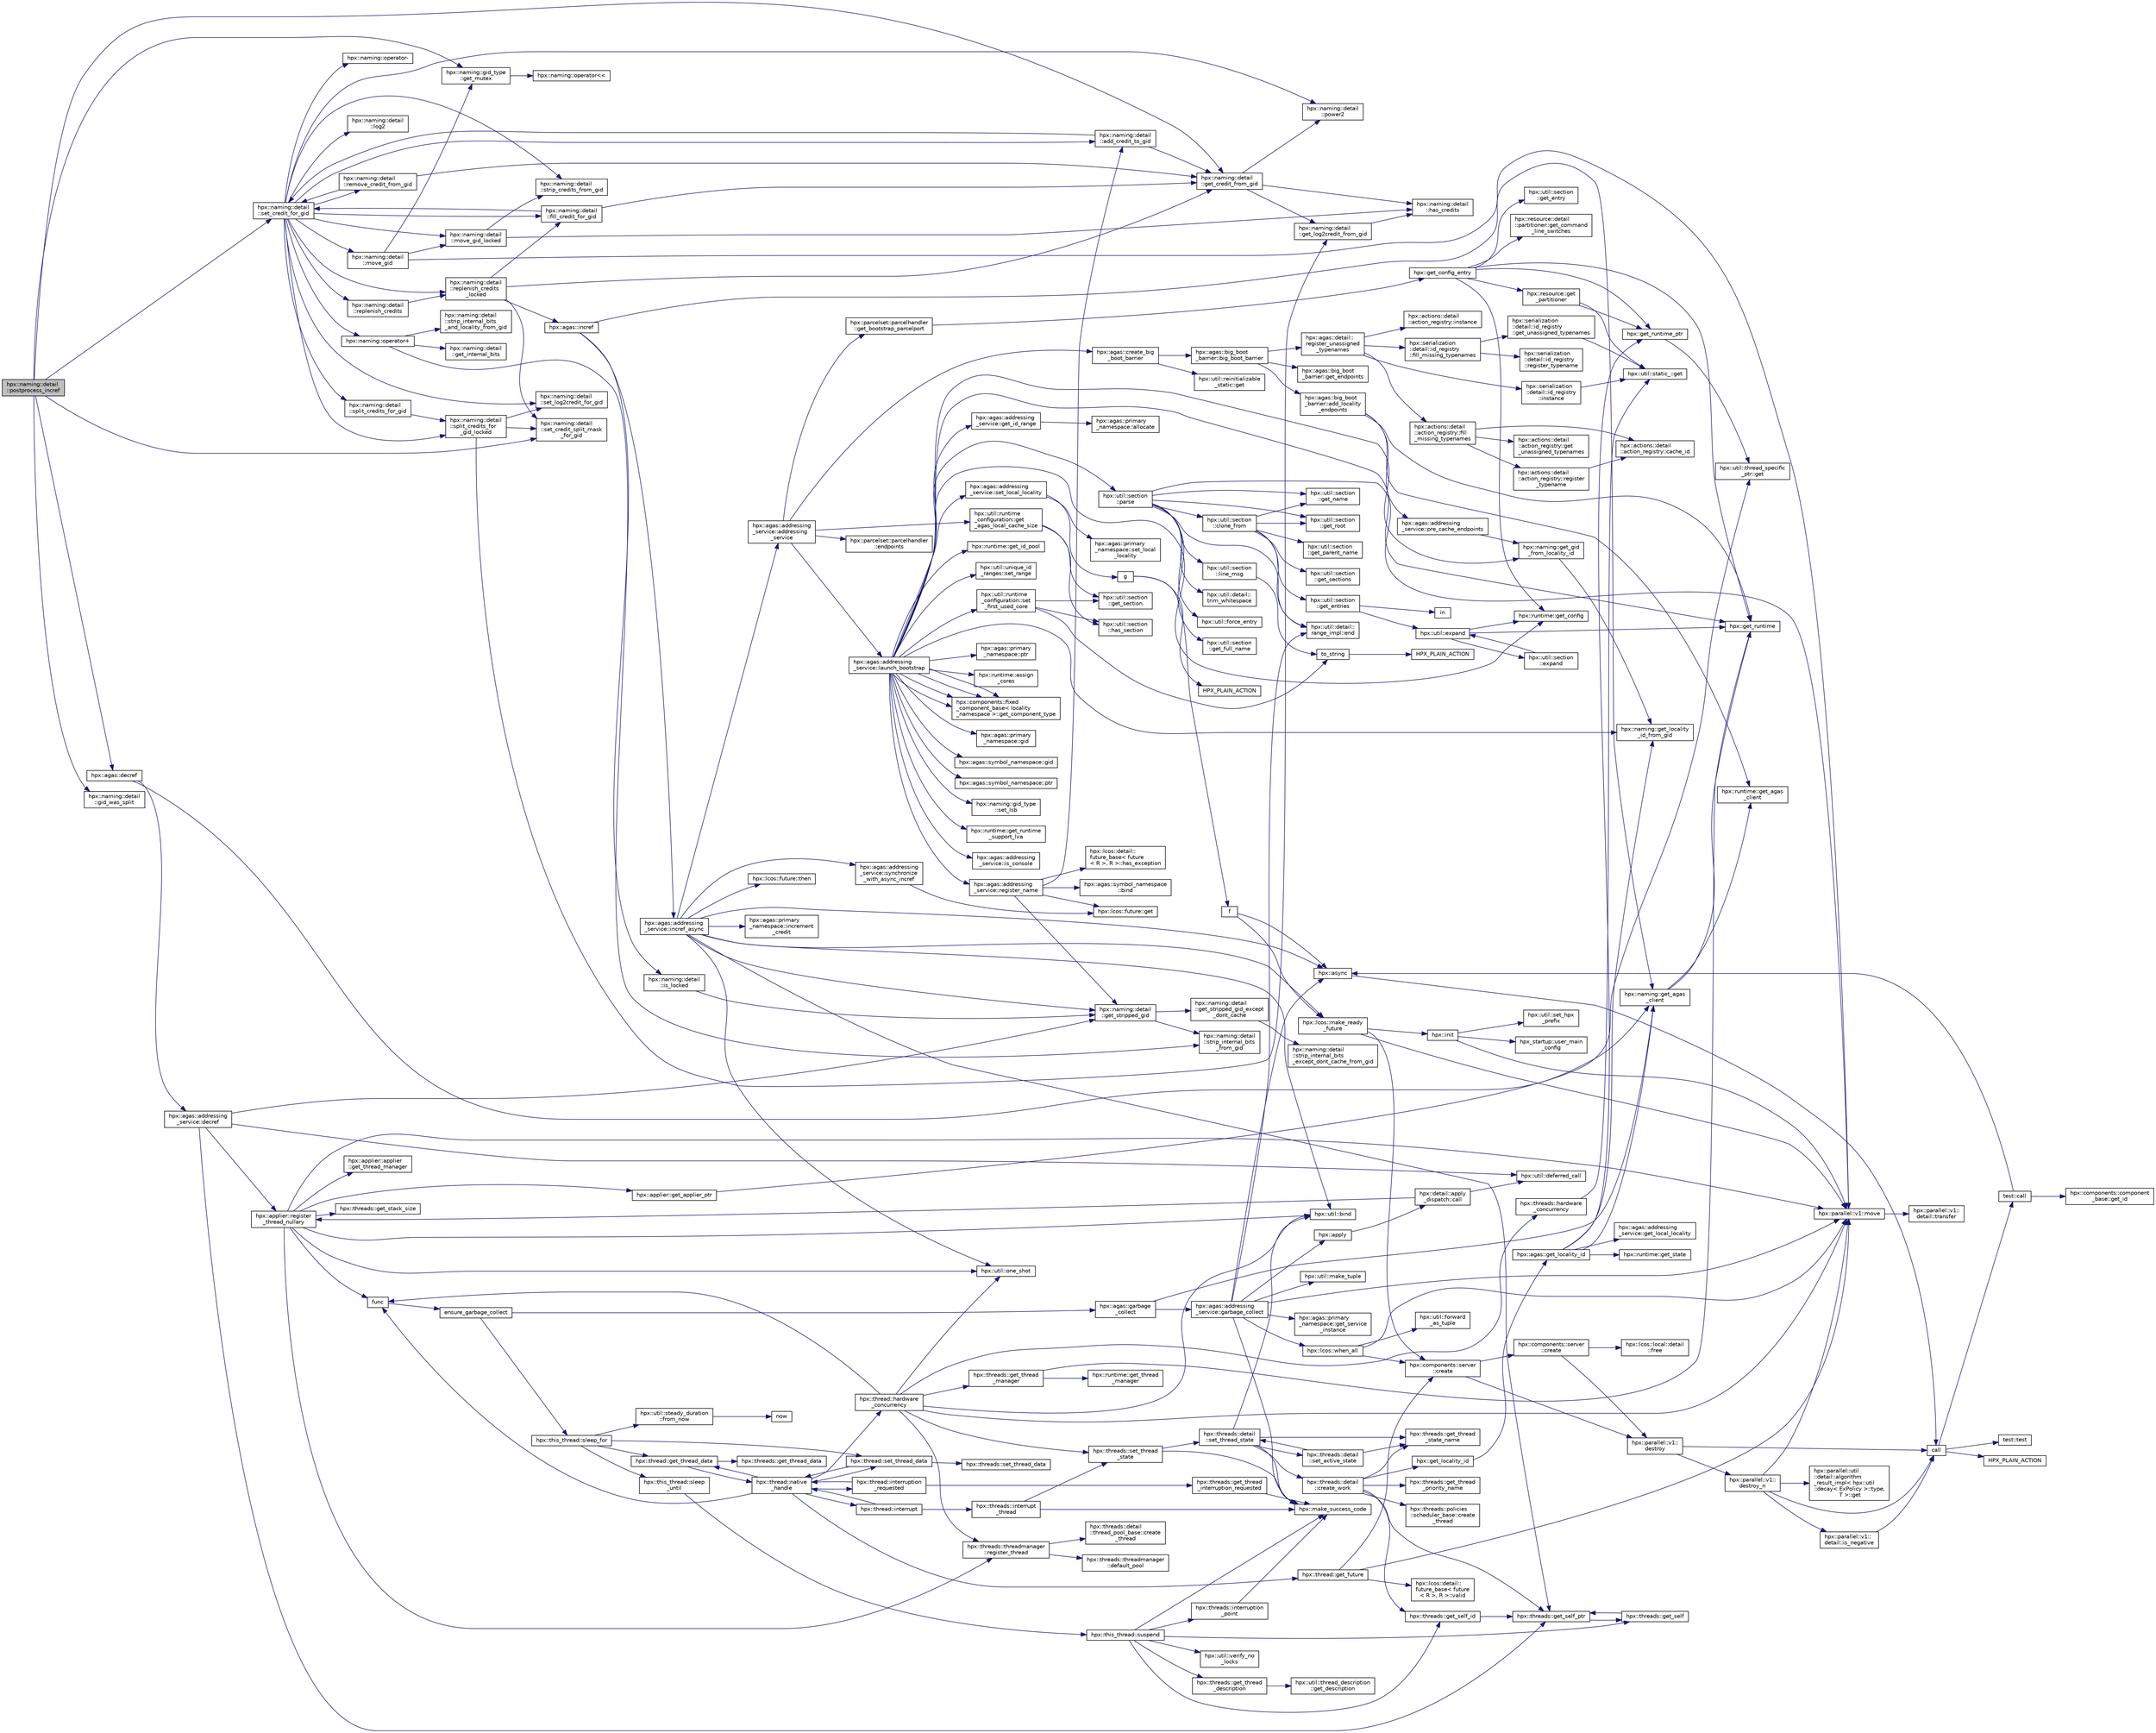 digraph "hpx::naming::detail::postprocess_incref"
{
  edge [fontname="Helvetica",fontsize="10",labelfontname="Helvetica",labelfontsize="10"];
  node [fontname="Helvetica",fontsize="10",shape=record];
  rankdir="LR";
  Node1992 [label="hpx::naming::detail\l::postprocess_incref",height=0.2,width=0.4,color="black", fillcolor="grey75", style="filled", fontcolor="black"];
  Node1992 -> Node1993 [color="midnightblue",fontsize="10",style="solid",fontname="Helvetica"];
  Node1993 [label="hpx::naming::gid_type\l::get_mutex",height=0.2,width=0.4,color="black", fillcolor="white", style="filled",URL="$d3/d67/structhpx_1_1naming_1_1gid__type.html#a25f1f7d247b4ec6e77e577400bbbc18f"];
  Node1993 -> Node1994 [color="midnightblue",fontsize="10",style="solid",fontname="Helvetica"];
  Node1994 [label="hpx::naming::operator\<\<",height=0.2,width=0.4,color="black", fillcolor="white", style="filled",URL="$d4/dc9/namespacehpx_1_1naming.html#ad9103d927583be9fcc218e045ad2a6e6"];
  Node1992 -> Node1995 [color="midnightblue",fontsize="10",style="solid",fontname="Helvetica"];
  Node1995 [label="hpx::naming::detail\l::gid_was_split",height=0.2,width=0.4,color="black", fillcolor="white", style="filled",URL="$d5/d18/namespacehpx_1_1naming_1_1detail.html#a38395532bbc601e582ad461749816878"];
  Node1992 -> Node1996 [color="midnightblue",fontsize="10",style="solid",fontname="Helvetica"];
  Node1996 [label="hpx::naming::detail\l::set_credit_for_gid",height=0.2,width=0.4,color="black", fillcolor="white", style="filled",URL="$d5/d18/namespacehpx_1_1naming_1_1detail.html#a87703193ff814a4e1c912e98e655ec51"];
  Node1996 -> Node1997 [color="midnightblue",fontsize="10",style="solid",fontname="Helvetica"];
  Node1997 [label="hpx::naming::detail\l::log2",height=0.2,width=0.4,color="black", fillcolor="white", style="filled",URL="$d5/d18/namespacehpx_1_1naming_1_1detail.html#a10b972e46f78f4f24d7843d6f8554b5b"];
  Node1996 -> Node1998 [color="midnightblue",fontsize="10",style="solid",fontname="Helvetica"];
  Node1998 [label="hpx::naming::detail\l::power2",height=0.2,width=0.4,color="black", fillcolor="white", style="filled",URL="$d5/d18/namespacehpx_1_1naming_1_1detail.html#a084e318ac378f38778c0696da8cbdaac"];
  Node1996 -> Node1999 [color="midnightblue",fontsize="10",style="solid",fontname="Helvetica"];
  Node1999 [label="hpx::naming::detail\l::set_log2credit_for_gid",height=0.2,width=0.4,color="black", fillcolor="white", style="filled",URL="$d5/d18/namespacehpx_1_1naming_1_1detail.html#ac466e44115ff62134192cea0735b147e"];
  Node1996 -> Node2000 [color="midnightblue",fontsize="10",style="solid",fontname="Helvetica"];
  Node2000 [label="hpx::naming::detail\l::strip_credits_from_gid",height=0.2,width=0.4,color="black", fillcolor="white", style="filled",URL="$d5/d18/namespacehpx_1_1naming_1_1detail.html#a422b12b60e5f7844b224dd68cf8cae8e"];
  Node1996 -> Node2001 [color="midnightblue",fontsize="10",style="solid",fontname="Helvetica"];
  Node2001 [label="hpx::naming::detail\l::add_credit_to_gid",height=0.2,width=0.4,color="black", fillcolor="white", style="filled",URL="$d5/d18/namespacehpx_1_1naming_1_1detail.html#ab13848a91587535a393be4def980e832"];
  Node2001 -> Node2002 [color="midnightblue",fontsize="10",style="solid",fontname="Helvetica"];
  Node2002 [label="hpx::naming::detail\l::get_credit_from_gid",height=0.2,width=0.4,color="black", fillcolor="white", style="filled",URL="$d5/d18/namespacehpx_1_1naming_1_1detail.html#ae3d27efe8c838d79e29020ed7c9fa25f"];
  Node2002 -> Node2003 [color="midnightblue",fontsize="10",style="solid",fontname="Helvetica"];
  Node2003 [label="hpx::naming::detail\l::has_credits",height=0.2,width=0.4,color="black", fillcolor="white", style="filled",URL="$d5/d18/namespacehpx_1_1naming_1_1detail.html#afb823cf706d95f298c25af22fe39653b"];
  Node2002 -> Node1998 [color="midnightblue",fontsize="10",style="solid",fontname="Helvetica"];
  Node2002 -> Node2004 [color="midnightblue",fontsize="10",style="solid",fontname="Helvetica"];
  Node2004 [label="hpx::naming::detail\l::get_log2credit_from_gid",height=0.2,width=0.4,color="black", fillcolor="white", style="filled",URL="$d5/d18/namespacehpx_1_1naming_1_1detail.html#a65b5a75f9576e0c15d372d20f0ed37d0"];
  Node2004 -> Node2003 [color="midnightblue",fontsize="10",style="solid",fontname="Helvetica"];
  Node2001 -> Node1996 [color="midnightblue",fontsize="10",style="solid",fontname="Helvetica"];
  Node1996 -> Node2005 [color="midnightblue",fontsize="10",style="solid",fontname="Helvetica"];
  Node2005 [label="hpx::naming::detail\l::remove_credit_from_gid",height=0.2,width=0.4,color="black", fillcolor="white", style="filled",URL="$d5/d18/namespacehpx_1_1naming_1_1detail.html#a3ccb4b028c2c757c0fabdfe58ac07e47"];
  Node2005 -> Node2002 [color="midnightblue",fontsize="10",style="solid",fontname="Helvetica"];
  Node2005 -> Node1996 [color="midnightblue",fontsize="10",style="solid",fontname="Helvetica"];
  Node1996 -> Node2006 [color="midnightblue",fontsize="10",style="solid",fontname="Helvetica"];
  Node2006 [label="hpx::naming::detail\l::fill_credit_for_gid",height=0.2,width=0.4,color="black", fillcolor="white", style="filled",URL="$d5/d18/namespacehpx_1_1naming_1_1detail.html#a3ec890e6a5b5c8fbd21b11dfe7e50352"];
  Node2006 -> Node2002 [color="midnightblue",fontsize="10",style="solid",fontname="Helvetica"];
  Node2006 -> Node1996 [color="midnightblue",fontsize="10",style="solid",fontname="Helvetica"];
  Node1996 -> Node2007 [color="midnightblue",fontsize="10",style="solid",fontname="Helvetica"];
  Node2007 [label="hpx::naming::detail\l::move_gid",height=0.2,width=0.4,color="black", fillcolor="white", style="filled",URL="$d5/d18/namespacehpx_1_1naming_1_1detail.html#aade6b5eb4f9361377b0a427cd8bffdca"];
  Node2007 -> Node1993 [color="midnightblue",fontsize="10",style="solid",fontname="Helvetica"];
  Node2007 -> Node2008 [color="midnightblue",fontsize="10",style="solid",fontname="Helvetica"];
  Node2008 [label="hpx::naming::detail\l::move_gid_locked",height=0.2,width=0.4,color="black", fillcolor="white", style="filled",URL="$d5/d18/namespacehpx_1_1naming_1_1detail.html#ade50f3a7ea7970594a107017d9781f45"];
  Node2008 -> Node2003 [color="midnightblue",fontsize="10",style="solid",fontname="Helvetica"];
  Node2008 -> Node2000 [color="midnightblue",fontsize="10",style="solid",fontname="Helvetica"];
  Node2007 -> Node2009 [color="midnightblue",fontsize="10",style="solid",fontname="Helvetica"];
  Node2009 [label="hpx::parallel::v1::move",height=0.2,width=0.4,color="black", fillcolor="white", style="filled",URL="$db/db9/namespacehpx_1_1parallel_1_1v1.html#aa7c4ede081ce786c9d1eb1adff495cfc"];
  Node2009 -> Node2010 [color="midnightblue",fontsize="10",style="solid",fontname="Helvetica"];
  Node2010 [label="hpx::parallel::v1::\ldetail::transfer",height=0.2,width=0.4,color="black", fillcolor="white", style="filled",URL="$d2/ddd/namespacehpx_1_1parallel_1_1v1_1_1detail.html#ab1b56a05e1885ca7cc7ffa1804dd2f3c"];
  Node1996 -> Node2008 [color="midnightblue",fontsize="10",style="solid",fontname="Helvetica"];
  Node1996 -> Node2011 [color="midnightblue",fontsize="10",style="solid",fontname="Helvetica"];
  Node2011 [label="hpx::naming::detail\l::replenish_credits",height=0.2,width=0.4,color="black", fillcolor="white", style="filled",URL="$d5/d18/namespacehpx_1_1naming_1_1detail.html#aab806d937bd01894af129d3d3cbb22f4"];
  Node2011 -> Node2012 [color="midnightblue",fontsize="10",style="solid",fontname="Helvetica"];
  Node2012 [label="hpx::naming::detail\l::replenish_credits\l_locked",height=0.2,width=0.4,color="black", fillcolor="white", style="filled",URL="$d5/d18/namespacehpx_1_1naming_1_1detail.html#a011ed4fa9a2f4d4319adc54943fa03d6"];
  Node2012 -> Node2002 [color="midnightblue",fontsize="10",style="solid",fontname="Helvetica"];
  Node2012 -> Node2006 [color="midnightblue",fontsize="10",style="solid",fontname="Helvetica"];
  Node2012 -> Node2013 [color="midnightblue",fontsize="10",style="solid",fontname="Helvetica"];
  Node2013 [label="hpx::naming::detail\l::set_credit_split_mask\l_for_gid",height=0.2,width=0.4,color="black", fillcolor="white", style="filled",URL="$d5/d18/namespacehpx_1_1naming_1_1detail.html#a514fb4fd603d267bd438c27ea2fb1e7d"];
  Node2012 -> Node2014 [color="midnightblue",fontsize="10",style="solid",fontname="Helvetica"];
  Node2014 [label="hpx::agas::incref",height=0.2,width=0.4,color="black", fillcolor="white", style="filled",URL="$dc/d54/namespacehpx_1_1agas.html#aad81d2ea721c1a5692e243ef07bf164f"];
  Node2014 -> Node2015 [color="midnightblue",fontsize="10",style="solid",fontname="Helvetica"];
  Node2015 [label="hpx::naming::detail\l::is_locked",height=0.2,width=0.4,color="black", fillcolor="white", style="filled",URL="$d5/d18/namespacehpx_1_1naming_1_1detail.html#a721ab5a11bd11a37b0c905ea3fe0a6d7"];
  Node2015 -> Node2016 [color="midnightblue",fontsize="10",style="solid",fontname="Helvetica"];
  Node2016 [label="hpx::naming::detail\l::get_stripped_gid",height=0.2,width=0.4,color="black", fillcolor="white", style="filled",URL="$d5/d18/namespacehpx_1_1naming_1_1detail.html#ad3a849cb7ebd5dccf9aefadccc21dd89"];
  Node2016 -> Node2017 [color="midnightblue",fontsize="10",style="solid",fontname="Helvetica"];
  Node2017 [label="hpx::naming::detail\l::strip_internal_bits\l_from_gid",height=0.2,width=0.4,color="black", fillcolor="white", style="filled",URL="$d5/d18/namespacehpx_1_1naming_1_1detail.html#a95cca4d4bc82a9da3e804b225b03dfaf"];
  Node2016 -> Node2018 [color="midnightblue",fontsize="10",style="solid",fontname="Helvetica"];
  Node2018 [label="hpx::naming::detail\l::get_stripped_gid_except\l_dont_cache",height=0.2,width=0.4,color="black", fillcolor="white", style="filled",URL="$d5/d18/namespacehpx_1_1naming_1_1detail.html#a1ab848588112d0f7fac377a15692c9cc"];
  Node2018 -> Node2019 [color="midnightblue",fontsize="10",style="solid",fontname="Helvetica"];
  Node2019 [label="hpx::naming::detail\l::strip_internal_bits\l_except_dont_cache_from_gid",height=0.2,width=0.4,color="black", fillcolor="white", style="filled",URL="$d5/d18/namespacehpx_1_1naming_1_1detail.html#aabeb51a92376c6bfb9cf31bf9ff0c4cc"];
  Node2014 -> Node2020 [color="midnightblue",fontsize="10",style="solid",fontname="Helvetica"];
  Node2020 [label="hpx::naming::get_agas\l_client",height=0.2,width=0.4,color="black", fillcolor="white", style="filled",URL="$d4/dc9/namespacehpx_1_1naming.html#a0408fffd5d34b620712a801b0ae3b032"];
  Node2020 -> Node2021 [color="midnightblue",fontsize="10",style="solid",fontname="Helvetica"];
  Node2021 [label="hpx::get_runtime",height=0.2,width=0.4,color="black", fillcolor="white", style="filled",URL="$d8/d83/namespacehpx.html#aef902cc6c7dd3b9fbadf34d1e850a070"];
  Node2020 -> Node2022 [color="midnightblue",fontsize="10",style="solid",fontname="Helvetica"];
  Node2022 [label="hpx::runtime::get_agas\l_client",height=0.2,width=0.4,color="black", fillcolor="white", style="filled",URL="$d0/d7b/classhpx_1_1runtime.html#aeb5dddd30d6b9861669af8ad44d1a96a"];
  Node2014 -> Node2023 [color="midnightblue",fontsize="10",style="solid",fontname="Helvetica"];
  Node2023 [label="hpx::agas::addressing\l_service::incref_async",height=0.2,width=0.4,color="black", fillcolor="white", style="filled",URL="$db/d58/structhpx_1_1agas_1_1addressing__service.html#adae9df2634cf648f129f203c3678c1c1",tooltip="Increment the global reference count for the given id. "];
  Node2023 -> Node2016 [color="midnightblue",fontsize="10",style="solid",fontname="Helvetica"];
  Node2023 -> Node2024 [color="midnightblue",fontsize="10",style="solid",fontname="Helvetica"];
  Node2024 [label="hpx::threads::get_self_ptr",height=0.2,width=0.4,color="black", fillcolor="white", style="filled",URL="$d7/d28/namespacehpx_1_1threads.html#a22877ae347ad884cde3a51397dad6c53"];
  Node2024 -> Node2025 [color="midnightblue",fontsize="10",style="solid",fontname="Helvetica"];
  Node2025 [label="hpx::threads::get_self",height=0.2,width=0.4,color="black", fillcolor="white", style="filled",URL="$d7/d28/namespacehpx_1_1threads.html#a07daf4d6d29233f20d66d41ab7b5b8e8"];
  Node2025 -> Node2024 [color="midnightblue",fontsize="10",style="solid",fontname="Helvetica"];
  Node2023 -> Node2026 [color="midnightblue",fontsize="10",style="solid",fontname="Helvetica"];
  Node2026 [label="hpx::agas::addressing\l_service::addressing\l_service",height=0.2,width=0.4,color="black", fillcolor="white", style="filled",URL="$db/d58/structhpx_1_1agas_1_1addressing__service.html#a4cd885b12c530009f44f7372c197d54f"];
  Node2026 -> Node2027 [color="midnightblue",fontsize="10",style="solid",fontname="Helvetica"];
  Node2027 [label="hpx::util::runtime\l_configuration::get\l_agas_local_cache_size",height=0.2,width=0.4,color="black", fillcolor="white", style="filled",URL="$d8/d70/classhpx_1_1util_1_1runtime__configuration.html#a5fc409d10bc5e063fde7992fb2d8eefe"];
  Node2027 -> Node2028 [color="midnightblue",fontsize="10",style="solid",fontname="Helvetica"];
  Node2028 [label="hpx::util::section\l::has_section",height=0.2,width=0.4,color="black", fillcolor="white", style="filled",URL="$dd/de4/classhpx_1_1util_1_1section.html#a2ef0091925e5c2e3fda235bff644cdb4"];
  Node2027 -> Node2029 [color="midnightblue",fontsize="10",style="solid",fontname="Helvetica"];
  Node2029 [label="hpx::util::section\l::get_section",height=0.2,width=0.4,color="black", fillcolor="white", style="filled",URL="$dd/de4/classhpx_1_1util_1_1section.html#a3506cc01fb5453b2176f4747352c5517"];
  Node2026 -> Node2030 [color="midnightblue",fontsize="10",style="solid",fontname="Helvetica"];
  Node2030 [label="hpx::parcelset::parcelhandler\l::get_bootstrap_parcelport",height=0.2,width=0.4,color="black", fillcolor="white", style="filled",URL="$d4/d2f/classhpx_1_1parcelset_1_1parcelhandler.html#aac412291f000080f2496f288b97b7859"];
  Node2030 -> Node2031 [color="midnightblue",fontsize="10",style="solid",fontname="Helvetica"];
  Node2031 [label="hpx::get_config_entry",height=0.2,width=0.4,color="black", fillcolor="white", style="filled",URL="$d8/d83/namespacehpx.html#a097240e6744bc8905f708932da401835",tooltip="Retrieve the string value of a configuration entry given by key. "];
  Node2031 -> Node2032 [color="midnightblue",fontsize="10",style="solid",fontname="Helvetica"];
  Node2032 [label="hpx::get_runtime_ptr",height=0.2,width=0.4,color="black", fillcolor="white", style="filled",URL="$d8/d83/namespacehpx.html#af29daf2bb3e01b4d6495a1742b6cce64"];
  Node2032 -> Node2033 [color="midnightblue",fontsize="10",style="solid",fontname="Helvetica"];
  Node2033 [label="hpx::util::thread_specific\l_ptr::get",height=0.2,width=0.4,color="black", fillcolor="white", style="filled",URL="$d4/d4c/structhpx_1_1util_1_1thread__specific__ptr.html#a3b27d8520710478aa41d1f74206bdba9"];
  Node2031 -> Node2021 [color="midnightblue",fontsize="10",style="solid",fontname="Helvetica"];
  Node2031 -> Node2034 [color="midnightblue",fontsize="10",style="solid",fontname="Helvetica"];
  Node2034 [label="hpx::runtime::get_config",height=0.2,width=0.4,color="black", fillcolor="white", style="filled",URL="$d0/d7b/classhpx_1_1runtime.html#a0bfe0241e54b1fe1dd4ec181d944de43",tooltip="access configuration information "];
  Node2031 -> Node2035 [color="midnightblue",fontsize="10",style="solid",fontname="Helvetica"];
  Node2035 [label="hpx::util::section\l::get_entry",height=0.2,width=0.4,color="black", fillcolor="white", style="filled",URL="$dd/de4/classhpx_1_1util_1_1section.html#a02ac2ca2a4490347405dec03df46af88"];
  Node2031 -> Node2036 [color="midnightblue",fontsize="10",style="solid",fontname="Helvetica"];
  Node2036 [label="hpx::resource::get\l_partitioner",height=0.2,width=0.4,color="black", fillcolor="white", style="filled",URL="$dd/da5/namespacehpx_1_1resource.html#af91354c369d9a22a00581d6b6da7d0ee"];
  Node2036 -> Node2037 [color="midnightblue",fontsize="10",style="solid",fontname="Helvetica"];
  Node2037 [label="hpx::util::static_::get",height=0.2,width=0.4,color="black", fillcolor="white", style="filled",URL="$d3/dbb/structhpx_1_1util_1_1static__.html#a2967c633948a3bf17a3b5405ef5a8318"];
  Node2036 -> Node2032 [color="midnightblue",fontsize="10",style="solid",fontname="Helvetica"];
  Node2031 -> Node2038 [color="midnightblue",fontsize="10",style="solid",fontname="Helvetica"];
  Node2038 [label="hpx::resource::detail\l::partitioner::get_command\l_line_switches",height=0.2,width=0.4,color="black", fillcolor="white", style="filled",URL="$d0/dab/classhpx_1_1resource_1_1detail_1_1partitioner.html#a16fe01dd59b2c89bd556788b5713522e"];
  Node2026 -> Node2039 [color="midnightblue",fontsize="10",style="solid",fontname="Helvetica"];
  Node2039 [label="hpx::agas::create_big\l_boot_barrier",height=0.2,width=0.4,color="black", fillcolor="white", style="filled",URL="$dc/d54/namespacehpx_1_1agas.html#a272f64deb448ea9613501a5b3458a57f"];
  Node2039 -> Node2040 [color="midnightblue",fontsize="10",style="solid",fontname="Helvetica"];
  Node2040 [label="hpx::util::reinitializable\l_static::get",height=0.2,width=0.4,color="black", fillcolor="white", style="filled",URL="$d2/db7/structhpx_1_1util_1_1reinitializable__static.html#a2c616d22a193ed9d3b0b58d4203b3809"];
  Node2039 -> Node2041 [color="midnightblue",fontsize="10",style="solid",fontname="Helvetica"];
  Node2041 [label="hpx::agas::big_boot\l_barrier::big_boot_barrier",height=0.2,width=0.4,color="black", fillcolor="white", style="filled",URL="$d8/db6/structhpx_1_1agas_1_1big__boot__barrier.html#ab00f39b77e1ae054dddeab796ac49a07"];
  Node2041 -> Node2042 [color="midnightblue",fontsize="10",style="solid",fontname="Helvetica"];
  Node2042 [label="hpx::agas::detail::\lregister_unassigned\l_typenames",height=0.2,width=0.4,color="black", fillcolor="white", style="filled",URL="$dd/dd0/namespacehpx_1_1agas_1_1detail.html#a69a4d9fbe321b26f2eeeacaae98c05bb"];
  Node2042 -> Node2043 [color="midnightblue",fontsize="10",style="solid",fontname="Helvetica"];
  Node2043 [label="hpx::serialization\l::detail::id_registry\l::instance",height=0.2,width=0.4,color="black", fillcolor="white", style="filled",URL="$dc/d9a/classhpx_1_1serialization_1_1detail_1_1id__registry.html#ab5118609f28337b2a71e7ac63399a2dc"];
  Node2043 -> Node2037 [color="midnightblue",fontsize="10",style="solid",fontname="Helvetica"];
  Node2042 -> Node2044 [color="midnightblue",fontsize="10",style="solid",fontname="Helvetica"];
  Node2044 [label="hpx::serialization\l::detail::id_registry\l::fill_missing_typenames",height=0.2,width=0.4,color="black", fillcolor="white", style="filled",URL="$dc/d9a/classhpx_1_1serialization_1_1detail_1_1id__registry.html#a80cd98a900de5a5347cf51ab710ed1be"];
  Node2044 -> Node2045 [color="midnightblue",fontsize="10",style="solid",fontname="Helvetica"];
  Node2045 [label="hpx::serialization\l::detail::id_registry\l::get_unassigned_typenames",height=0.2,width=0.4,color="black", fillcolor="white", style="filled",URL="$dc/d9a/classhpx_1_1serialization_1_1detail_1_1id__registry.html#a667f38001517e0031e3421b1f6719baf"];
  Node2045 -> Node2037 [color="midnightblue",fontsize="10",style="solid",fontname="Helvetica"];
  Node2044 -> Node2046 [color="midnightblue",fontsize="10",style="solid",fontname="Helvetica"];
  Node2046 [label="hpx::serialization\l::detail::id_registry\l::register_typename",height=0.2,width=0.4,color="black", fillcolor="white", style="filled",URL="$dc/d9a/classhpx_1_1serialization_1_1detail_1_1id__registry.html#a3ecf46288bd104ca800605842a269fd6"];
  Node2042 -> Node2047 [color="midnightblue",fontsize="10",style="solid",fontname="Helvetica"];
  Node2047 [label="hpx::actions::detail\l::action_registry::instance",height=0.2,width=0.4,color="black", fillcolor="white", style="filled",URL="$d6/d07/structhpx_1_1actions_1_1detail_1_1action__registry.html#a4d8a8074f8a91fdc5a62e8067ef6472c"];
  Node2042 -> Node2048 [color="midnightblue",fontsize="10",style="solid",fontname="Helvetica"];
  Node2048 [label="hpx::actions::detail\l::action_registry::fill\l_missing_typenames",height=0.2,width=0.4,color="black", fillcolor="white", style="filled",URL="$d6/d07/structhpx_1_1actions_1_1detail_1_1action__registry.html#ad0b2659af6636d76d4b39d64eac81e3c"];
  Node2048 -> Node2049 [color="midnightblue",fontsize="10",style="solid",fontname="Helvetica"];
  Node2049 [label="hpx::actions::detail\l::action_registry::get\l_unassigned_typenames",height=0.2,width=0.4,color="black", fillcolor="white", style="filled",URL="$d6/d07/structhpx_1_1actions_1_1detail_1_1action__registry.html#a5216619c74ba5ee2d7a82626fe3f42cd"];
  Node2048 -> Node2050 [color="midnightblue",fontsize="10",style="solid",fontname="Helvetica"];
  Node2050 [label="hpx::actions::detail\l::action_registry::register\l_typename",height=0.2,width=0.4,color="black", fillcolor="white", style="filled",URL="$d6/d07/structhpx_1_1actions_1_1detail_1_1action__registry.html#a7352d14b8ad4d97a880c8ff247f0e04a"];
  Node2050 -> Node2051 [color="midnightblue",fontsize="10",style="solid",fontname="Helvetica"];
  Node2051 [label="hpx::actions::detail\l::action_registry::cache_id",height=0.2,width=0.4,color="black", fillcolor="white", style="filled",URL="$d6/d07/structhpx_1_1actions_1_1detail_1_1action__registry.html#a241539d91aa05a0cb41e6949b4f7ffb6"];
  Node2048 -> Node2051 [color="midnightblue",fontsize="10",style="solid",fontname="Helvetica"];
  Node2041 -> Node2052 [color="midnightblue",fontsize="10",style="solid",fontname="Helvetica"];
  Node2052 [label="hpx::agas::big_boot\l_barrier::add_locality\l_endpoints",height=0.2,width=0.4,color="black", fillcolor="white", style="filled",URL="$d8/db6/structhpx_1_1agas_1_1big__boot__barrier.html#aedb4d5066f5ee188b4b2e7476bde8f35"];
  Node2052 -> Node2021 [color="midnightblue",fontsize="10",style="solid",fontname="Helvetica"];
  Node2052 -> Node2022 [color="midnightblue",fontsize="10",style="solid",fontname="Helvetica"];
  Node2052 -> Node2053 [color="midnightblue",fontsize="10",style="solid",fontname="Helvetica"];
  Node2053 [label="hpx::agas::addressing\l_service::pre_cache_endpoints",height=0.2,width=0.4,color="black", fillcolor="white", style="filled",URL="$db/d58/structhpx_1_1agas_1_1addressing__service.html#a9384e7f70c49705ea11e55718c144ee4"];
  Node2053 -> Node2054 [color="midnightblue",fontsize="10",style="solid",fontname="Helvetica"];
  Node2054 [label="hpx::naming::get_gid\l_from_locality_id",height=0.2,width=0.4,color="black", fillcolor="white", style="filled",URL="$d4/dc9/namespacehpx_1_1naming.html#ae50a3ecdb5854b6a25a556ebc9830541"];
  Node2054 -> Node2055 [color="midnightblue",fontsize="10",style="solid",fontname="Helvetica"];
  Node2055 [label="hpx::naming::get_locality\l_id_from_gid",height=0.2,width=0.4,color="black", fillcolor="white", style="filled",URL="$d4/dc9/namespacehpx_1_1naming.html#a7fd43037784560bd04fda9b49e33529f"];
  Node2041 -> Node2056 [color="midnightblue",fontsize="10",style="solid",fontname="Helvetica"];
  Node2056 [label="hpx::agas::big_boot\l_barrier::get_endpoints",height=0.2,width=0.4,color="black", fillcolor="white", style="filled",URL="$d8/db6/structhpx_1_1agas_1_1big__boot__barrier.html#a019606b912a47e77062cd7de28adb428"];
  Node2026 -> Node2057 [color="midnightblue",fontsize="10",style="solid",fontname="Helvetica"];
  Node2057 [label="hpx::parcelset::parcelhandler\l::endpoints",height=0.2,width=0.4,color="black", fillcolor="white", style="filled",URL="$d4/d2f/classhpx_1_1parcelset_1_1parcelhandler.html#a7a79973ee047c9a655e7517b89d78558",tooltip="return the endpoints associated with this parcelhandler "];
  Node2026 -> Node2058 [color="midnightblue",fontsize="10",style="solid",fontname="Helvetica"];
  Node2058 [label="hpx::agas::addressing\l_service::launch_bootstrap",height=0.2,width=0.4,color="black", fillcolor="white", style="filled",URL="$db/d58/structhpx_1_1agas_1_1addressing__service.html#a664380be3597d3ca31677b2ae5800e76"];
  Node2058 -> Node2059 [color="midnightblue",fontsize="10",style="solid",fontname="Helvetica"];
  Node2059 [label="hpx::agas::primary\l_namespace::ptr",height=0.2,width=0.4,color="black", fillcolor="white", style="filled",URL="$d1/d43/structhpx_1_1agas_1_1primary__namespace.html#a977601f2c79f10b3aef3db56fb3aad0d"];
  Node2058 -> Node2021 [color="midnightblue",fontsize="10",style="solid",fontname="Helvetica"];
  Node2058 -> Node2054 [color="midnightblue",fontsize="10",style="solid",fontname="Helvetica"];
  Node2058 -> Node2060 [color="midnightblue",fontsize="10",style="solid",fontname="Helvetica"];
  Node2060 [label="hpx::agas::addressing\l_service::set_local_locality",height=0.2,width=0.4,color="black", fillcolor="white", style="filled",URL="$db/d58/structhpx_1_1agas_1_1addressing__service.html#a262a9982f31caacd5c605b643f2cc081"];
  Node2060 -> Node2061 [color="midnightblue",fontsize="10",style="solid",fontname="Helvetica"];
  Node2061 [label="g",height=0.2,width=0.4,color="black", fillcolor="white", style="filled",URL="$da/d17/cxx11__noexcept_8cpp.html#a96f5ebe659f57f5faa7343c54f8ea39a"];
  Node2061 -> Node2062 [color="midnightblue",fontsize="10",style="solid",fontname="Helvetica"];
  Node2062 [label="f",height=0.2,width=0.4,color="black", fillcolor="white", style="filled",URL="$d4/d13/async__unwrap__1037_8cpp.html#a02a6b0b4f77af9f69a841dc8262b0cd0"];
  Node2062 -> Node2063 [color="midnightblue",fontsize="10",style="solid",fontname="Helvetica"];
  Node2063 [label="hpx::async",height=0.2,width=0.4,color="black", fillcolor="white", style="filled",URL="$d8/d83/namespacehpx.html#acb7d8e37b73b823956ce144f9a57eaa4"];
  Node2063 -> Node2064 [color="midnightblue",fontsize="10",style="solid",fontname="Helvetica"];
  Node2064 [label="call",height=0.2,width=0.4,color="black", fillcolor="white", style="filled",URL="$d2/d67/promise__1620_8cpp.html#a58357f0b82bc761e1d0b9091ed563a70"];
  Node2064 -> Node2065 [color="midnightblue",fontsize="10",style="solid",fontname="Helvetica"];
  Node2065 [label="test::test",height=0.2,width=0.4,color="black", fillcolor="white", style="filled",URL="$d8/d89/structtest.html#ab42d5ece712d716b04cb3f686f297a26"];
  Node2064 -> Node2066 [color="midnightblue",fontsize="10",style="solid",fontname="Helvetica"];
  Node2066 [label="HPX_PLAIN_ACTION",height=0.2,width=0.4,color="black", fillcolor="white", style="filled",URL="$d2/d67/promise__1620_8cpp.html#ab96aab827a4b1fcaf66cfe0ba83fef23"];
  Node2064 -> Node2067 [color="midnightblue",fontsize="10",style="solid",fontname="Helvetica"];
  Node2067 [label="test::call",height=0.2,width=0.4,color="black", fillcolor="white", style="filled",URL="$d8/d89/structtest.html#aeb29e7ed6518b9426ccf1344c52620ae"];
  Node2067 -> Node2063 [color="midnightblue",fontsize="10",style="solid",fontname="Helvetica"];
  Node2067 -> Node2068 [color="midnightblue",fontsize="10",style="solid",fontname="Helvetica"];
  Node2068 [label="hpx::components::component\l_base::get_id",height=0.2,width=0.4,color="black", fillcolor="white", style="filled",URL="$d2/de6/classhpx_1_1components_1_1component__base.html#a4c8fd93514039bdf01c48d66d82b19cd"];
  Node2062 -> Node2069 [color="midnightblue",fontsize="10",style="solid",fontname="Helvetica"];
  Node2069 [label="hpx::lcos::make_ready\l_future",height=0.2,width=0.4,color="black", fillcolor="white", style="filled",URL="$d2/dc9/namespacehpx_1_1lcos.html#a42997564ddfde91d475b8a2cea8f53e4"];
  Node2069 -> Node2070 [color="midnightblue",fontsize="10",style="solid",fontname="Helvetica"];
  Node2070 [label="hpx::init",height=0.2,width=0.4,color="black", fillcolor="white", style="filled",URL="$d8/d83/namespacehpx.html#a3c694ea960b47c56b33351ba16e3d76b",tooltip="Main entry point for launching the HPX runtime system. "];
  Node2070 -> Node2071 [color="midnightblue",fontsize="10",style="solid",fontname="Helvetica"];
  Node2071 [label="hpx::util::set_hpx\l_prefix",height=0.2,width=0.4,color="black", fillcolor="white", style="filled",URL="$df/dad/namespacehpx_1_1util.html#ae40a23c1ba0a48d9304dcf717a95793e"];
  Node2070 -> Node2072 [color="midnightblue",fontsize="10",style="solid",fontname="Helvetica"];
  Node2072 [label="hpx_startup::user_main\l_config",height=0.2,width=0.4,color="black", fillcolor="white", style="filled",URL="$d3/dd2/namespacehpx__startup.html#aaac571d88bd3912a4225a23eb3261637"];
  Node2070 -> Node2009 [color="midnightblue",fontsize="10",style="solid",fontname="Helvetica"];
  Node2069 -> Node2073 [color="midnightblue",fontsize="10",style="solid",fontname="Helvetica"];
  Node2073 [label="hpx::components::server\l::create",height=0.2,width=0.4,color="black", fillcolor="white", style="filled",URL="$d2/da2/namespacehpx_1_1components_1_1server.html#ac776c89f3d68ceb910e8cee9fa937ab4",tooltip="Create arrays of components using their default constructor. "];
  Node2073 -> Node2074 [color="midnightblue",fontsize="10",style="solid",fontname="Helvetica"];
  Node2074 [label="hpx::components::server\l::create",height=0.2,width=0.4,color="black", fillcolor="white", style="filled",URL="$d2/da2/namespacehpx_1_1components_1_1server.html#a77d26de181c97b444565e230577981bd"];
  Node2074 -> Node2075 [color="midnightblue",fontsize="10",style="solid",fontname="Helvetica"];
  Node2075 [label="hpx::lcos::local::detail\l::free",height=0.2,width=0.4,color="black", fillcolor="white", style="filled",URL="$d4/dcb/namespacehpx_1_1lcos_1_1local_1_1detail.html#a55a940f019734e9bb045dc123cd80e48"];
  Node2074 -> Node2076 [color="midnightblue",fontsize="10",style="solid",fontname="Helvetica"];
  Node2076 [label="hpx::parallel::v1::\ldestroy",height=0.2,width=0.4,color="black", fillcolor="white", style="filled",URL="$db/db9/namespacehpx_1_1parallel_1_1v1.html#acf303558375048e8a7cc9a2c2e09477f"];
  Node2076 -> Node2064 [color="midnightblue",fontsize="10",style="solid",fontname="Helvetica"];
  Node2076 -> Node2077 [color="midnightblue",fontsize="10",style="solid",fontname="Helvetica"];
  Node2077 [label="hpx::parallel::v1::\ldestroy_n",height=0.2,width=0.4,color="black", fillcolor="white", style="filled",URL="$db/db9/namespacehpx_1_1parallel_1_1v1.html#a71d0691132a300690163f5636bcd5bd3"];
  Node2077 -> Node2078 [color="midnightblue",fontsize="10",style="solid",fontname="Helvetica"];
  Node2078 [label="hpx::parallel::v1::\ldetail::is_negative",height=0.2,width=0.4,color="black", fillcolor="white", style="filled",URL="$d2/ddd/namespacehpx_1_1parallel_1_1v1_1_1detail.html#adf2e40fc4b20ad0fd442ee3118a4d527"];
  Node2078 -> Node2064 [color="midnightblue",fontsize="10",style="solid",fontname="Helvetica"];
  Node2077 -> Node2079 [color="midnightblue",fontsize="10",style="solid",fontname="Helvetica"];
  Node2079 [label="hpx::parallel::util\l::detail::algorithm\l_result_impl\< hpx::util\l::decay\< ExPolicy \>::type,\l T \>::get",height=0.2,width=0.4,color="black", fillcolor="white", style="filled",URL="$d2/d42/structhpx_1_1parallel_1_1util_1_1detail_1_1algorithm__result__impl.html#ab5b051e8ec74eff5e0e62fd63f5d377e"];
  Node2077 -> Node2009 [color="midnightblue",fontsize="10",style="solid",fontname="Helvetica"];
  Node2077 -> Node2064 [color="midnightblue",fontsize="10",style="solid",fontname="Helvetica"];
  Node2073 -> Node2076 [color="midnightblue",fontsize="10",style="solid",fontname="Helvetica"];
  Node2069 -> Node2009 [color="midnightblue",fontsize="10",style="solid",fontname="Helvetica"];
  Node2061 -> Node2080 [color="midnightblue",fontsize="10",style="solid",fontname="Helvetica"];
  Node2080 [label="HPX_PLAIN_ACTION",height=0.2,width=0.4,color="black", fillcolor="white", style="filled",URL="$d4/d13/async__unwrap__1037_8cpp.html#ab5991a65409f0229f564e4935bd7b979"];
  Node2060 -> Node2081 [color="midnightblue",fontsize="10",style="solid",fontname="Helvetica"];
  Node2081 [label="hpx::agas::primary\l_namespace::set_local\l_locality",height=0.2,width=0.4,color="black", fillcolor="white", style="filled",URL="$d1/d43/structhpx_1_1agas_1_1primary__namespace.html#aef9509edfa957ff39e62a2963e7307a9"];
  Node2058 -> Node2082 [color="midnightblue",fontsize="10",style="solid",fontname="Helvetica"];
  Node2082 [label="hpx::runtime::assign\l_cores",height=0.2,width=0.4,color="black", fillcolor="white", style="filled",URL="$d0/d7b/classhpx_1_1runtime.html#ad18888b79a4c00c211acb866abf8c750"];
  Node2058 -> Node2034 [color="midnightblue",fontsize="10",style="solid",fontname="Helvetica"];
  Node2058 -> Node2083 [color="midnightblue",fontsize="10",style="solid",fontname="Helvetica"];
  Node2083 [label="hpx::util::runtime\l_configuration::set\l_first_used_core",height=0.2,width=0.4,color="black", fillcolor="white", style="filled",URL="$d8/d70/classhpx_1_1util_1_1runtime__configuration.html#af1c585ee36a9c0503a013faaa08ad398"];
  Node2083 -> Node2028 [color="midnightblue",fontsize="10",style="solid",fontname="Helvetica"];
  Node2083 -> Node2029 [color="midnightblue",fontsize="10",style="solid",fontname="Helvetica"];
  Node2083 -> Node2084 [color="midnightblue",fontsize="10",style="solid",fontname="Helvetica"];
  Node2084 [label="to_string",height=0.2,width=0.4,color="black", fillcolor="white", style="filled",URL="$d4/d2c/make__continuation__1615_8cpp.html#acbdae3e81403e1ffc527c18dc1cd51dd"];
  Node2084 -> Node2085 [color="midnightblue",fontsize="10",style="solid",fontname="Helvetica"];
  Node2085 [label="HPX_PLAIN_ACTION",height=0.2,width=0.4,color="black", fillcolor="white", style="filled",URL="$d4/d2c/make__continuation__1615_8cpp.html#a8b2f8a7c58b490fcb1260f36bac46541"];
  Node2058 -> Node2086 [color="midnightblue",fontsize="10",style="solid",fontname="Helvetica"];
  Node2086 [label="hpx::components::fixed\l_component_base\< locality\l_namespace \>::get_component_type",height=0.2,width=0.4,color="black", fillcolor="white", style="filled",URL="$df/dfd/classhpx_1_1components_1_1fixed__component__base.html#aa87dbc5aad4f2ee3f9b8f62c6981a8c2"];
  Node2058 -> Node2087 [color="midnightblue",fontsize="10",style="solid",fontname="Helvetica"];
  Node2087 [label="hpx::agas::primary\l_namespace::gid",height=0.2,width=0.4,color="black", fillcolor="white", style="filled",URL="$d1/d43/structhpx_1_1agas_1_1primary__namespace.html#ab38b0457e706d37af52f1535877a5bfd"];
  Node2058 -> Node2086 [color="midnightblue",fontsize="10",style="solid",fontname="Helvetica"];
  Node2058 -> Node2086 [color="midnightblue",fontsize="10",style="solid",fontname="Helvetica"];
  Node2058 -> Node2088 [color="midnightblue",fontsize="10",style="solid",fontname="Helvetica"];
  Node2088 [label="hpx::agas::symbol_namespace::gid",height=0.2,width=0.4,color="black", fillcolor="white", style="filled",URL="$dd/d5e/structhpx_1_1agas_1_1symbol__namespace.html#a4b63b0ff1b7963554cbf5b8073529d53"];
  Node2058 -> Node2086 [color="midnightblue",fontsize="10",style="solid",fontname="Helvetica"];
  Node2058 -> Node2089 [color="midnightblue",fontsize="10",style="solid",fontname="Helvetica"];
  Node2089 [label="hpx::agas::symbol_namespace::ptr",height=0.2,width=0.4,color="black", fillcolor="white", style="filled",URL="$dd/d5e/structhpx_1_1agas_1_1symbol__namespace.html#a67e372d006c4c3a2a3d09640c51ccff4"];
  Node2058 -> Node2090 [color="midnightblue",fontsize="10",style="solid",fontname="Helvetica"];
  Node2090 [label="hpx::util::section\l::parse",height=0.2,width=0.4,color="black", fillcolor="white", style="filled",URL="$dd/de4/classhpx_1_1util_1_1section.html#ace8045f12ef654c88b68a2dfb0788cbd"];
  Node2090 -> Node2091 [color="midnightblue",fontsize="10",style="solid",fontname="Helvetica"];
  Node2091 [label="hpx::util::detail::\lrange_impl::end",height=0.2,width=0.4,color="black", fillcolor="white", style="filled",URL="$d4/d4a/namespacehpx_1_1util_1_1detail_1_1range__impl.html#afb2ea48b0902f52ee4d8b764807b4316"];
  Node2090 -> Node2092 [color="midnightblue",fontsize="10",style="solid",fontname="Helvetica"];
  Node2092 [label="hpx::util::detail::\ltrim_whitespace",height=0.2,width=0.4,color="black", fillcolor="white", style="filled",URL="$d2/d8e/namespacehpx_1_1util_1_1detail.html#a349c290c57fa761e4e914aafa0023bef"];
  Node2090 -> Node2093 [color="midnightblue",fontsize="10",style="solid",fontname="Helvetica"];
  Node2093 [label="hpx::util::section\l::line_msg",height=0.2,width=0.4,color="black", fillcolor="white", style="filled",URL="$dd/de4/classhpx_1_1util_1_1section.html#afcaf894b8e854536369e648038878185"];
  Node2093 -> Node2084 [color="midnightblue",fontsize="10",style="solid",fontname="Helvetica"];
  Node2090 -> Node2094 [color="midnightblue",fontsize="10",style="solid",fontname="Helvetica"];
  Node2094 [label="hpx::util::force_entry",height=0.2,width=0.4,color="black", fillcolor="white", style="filled",URL="$df/dad/namespacehpx_1_1util.html#a36f05768f2fe4d204964258716634913"];
  Node2090 -> Node2095 [color="midnightblue",fontsize="10",style="solid",fontname="Helvetica"];
  Node2095 [label="hpx::util::section\l::get_full_name",height=0.2,width=0.4,color="black", fillcolor="white", style="filled",URL="$dd/de4/classhpx_1_1util_1_1section.html#a23dfffaedaa34d9c8273410af900cbff"];
  Node2090 -> Node2096 [color="midnightblue",fontsize="10",style="solid",fontname="Helvetica"];
  Node2096 [label="hpx::util::section\l::clone_from",height=0.2,width=0.4,color="black", fillcolor="white", style="filled",URL="$dd/de4/classhpx_1_1util_1_1section.html#ac563c9cfea4ab359e599357ab775e835"];
  Node2096 -> Node2097 [color="midnightblue",fontsize="10",style="solid",fontname="Helvetica"];
  Node2097 [label="hpx::util::section\l::get_parent_name",height=0.2,width=0.4,color="black", fillcolor="white", style="filled",URL="$dd/de4/classhpx_1_1util_1_1section.html#ad103bdfb0f1d7b70a9d7a93948adc30b"];
  Node2096 -> Node2098 [color="midnightblue",fontsize="10",style="solid",fontname="Helvetica"];
  Node2098 [label="hpx::util::section\l::get_name",height=0.2,width=0.4,color="black", fillcolor="white", style="filled",URL="$dd/de4/classhpx_1_1util_1_1section.html#afbd1ab5fee15d3956ef7fba8f1966e02"];
  Node2096 -> Node2099 [color="midnightblue",fontsize="10",style="solid",fontname="Helvetica"];
  Node2099 [label="hpx::util::section\l::get_entries",height=0.2,width=0.4,color="black", fillcolor="white", style="filled",URL="$dd/de4/classhpx_1_1util_1_1section.html#a2947f576b972863e45bbcf97a14c720e"];
  Node2099 -> Node2100 [color="midnightblue",fontsize="10",style="solid",fontname="Helvetica"];
  Node2100 [label="hpx::util::expand",height=0.2,width=0.4,color="black", fillcolor="white", style="filled",URL="$df/dad/namespacehpx_1_1util.html#ac476e97ca5c1dec44106cb68a534ea22"];
  Node2100 -> Node2021 [color="midnightblue",fontsize="10",style="solid",fontname="Helvetica"];
  Node2100 -> Node2034 [color="midnightblue",fontsize="10",style="solid",fontname="Helvetica"];
  Node2100 -> Node2101 [color="midnightblue",fontsize="10",style="solid",fontname="Helvetica"];
  Node2101 [label="hpx::util::section\l::expand",height=0.2,width=0.4,color="black", fillcolor="white", style="filled",URL="$dd/de4/classhpx_1_1util_1_1section.html#aeee54430eca7e62d11765c45d1c58420"];
  Node2101 -> Node2100 [color="midnightblue",fontsize="10",style="solid",fontname="Helvetica"];
  Node2099 -> Node2102 [color="midnightblue",fontsize="10",style="solid",fontname="Helvetica"];
  Node2102 [label="in",height=0.2,width=0.4,color="black", fillcolor="white", style="filled",URL="$d5/dd8/any__serialization_8cpp.html#a050ffb438bad49c53a9fffc8fff5bff9"];
  Node2096 -> Node2091 [color="midnightblue",fontsize="10",style="solid",fontname="Helvetica"];
  Node2096 -> Node2103 [color="midnightblue",fontsize="10",style="solid",fontname="Helvetica"];
  Node2103 [label="hpx::util::section\l::get_sections",height=0.2,width=0.4,color="black", fillcolor="white", style="filled",URL="$dd/de4/classhpx_1_1util_1_1section.html#a6b2173349a087e0677d76ac09eb548f8"];
  Node2096 -> Node2104 [color="midnightblue",fontsize="10",style="solid",fontname="Helvetica"];
  Node2104 [label="hpx::util::section\l::get_root",height=0.2,width=0.4,color="black", fillcolor="white", style="filled",URL="$dd/de4/classhpx_1_1util_1_1section.html#a099b4f01861585dea488caf08fe4069b"];
  Node2090 -> Node2104 [color="midnightblue",fontsize="10",style="solid",fontname="Helvetica"];
  Node2090 -> Node2098 [color="midnightblue",fontsize="10",style="solid",fontname="Helvetica"];
  Node2090 -> Node2009 [color="midnightblue",fontsize="10",style="solid",fontname="Helvetica"];
  Node2058 -> Node2055 [color="midnightblue",fontsize="10",style="solid",fontname="Helvetica"];
  Node2058 -> Node2105 [color="midnightblue",fontsize="10",style="solid",fontname="Helvetica"];
  Node2105 [label="hpx::naming::gid_type\l::set_lsb",height=0.2,width=0.4,color="black", fillcolor="white", style="filled",URL="$d3/d67/structhpx_1_1naming_1_1gid__type.html#aa0e0758f7852bace6a58c84eacae4ddc"];
  Node2058 -> Node2106 [color="midnightblue",fontsize="10",style="solid",fontname="Helvetica"];
  Node2106 [label="hpx::runtime::get_runtime\l_support_lva",height=0.2,width=0.4,color="black", fillcolor="white", style="filled",URL="$d0/d7b/classhpx_1_1runtime.html#aa284ae9894186555459b37cef96ab1f2"];
  Node2058 -> Node2107 [color="midnightblue",fontsize="10",style="solid",fontname="Helvetica"];
  Node2107 [label="hpx::agas::addressing\l_service::register_name",height=0.2,width=0.4,color="black", fillcolor="white", style="filled",URL="$db/d58/structhpx_1_1agas_1_1addressing__service.html#a5929d7fd681a5ed692bfbeaa503fc32d",tooltip="Register a global name with a global address (id) "];
  Node2107 -> Node2108 [color="midnightblue",fontsize="10",style="solid",fontname="Helvetica"];
  Node2108 [label="hpx::agas::symbol_namespace\l::bind",height=0.2,width=0.4,color="black", fillcolor="white", style="filled",URL="$dd/d5e/structhpx_1_1agas_1_1symbol__namespace.html#a4c5b21f70ae191ad0169fe5ac06de532"];
  Node2107 -> Node2016 [color="midnightblue",fontsize="10",style="solid",fontname="Helvetica"];
  Node2107 -> Node2109 [color="midnightblue",fontsize="10",style="solid",fontname="Helvetica"];
  Node2109 [label="hpx::lcos::detail::\lfuture_base\< future\l\< R \>, R \>::has_exception",height=0.2,width=0.4,color="black", fillcolor="white", style="filled",URL="$d5/dd7/classhpx_1_1lcos_1_1detail_1_1future__base.html#aa95b01f70ad95706ae420ff1db2e5b99"];
  Node2107 -> Node2110 [color="midnightblue",fontsize="10",style="solid",fontname="Helvetica"];
  Node2110 [label="hpx::lcos::future::get",height=0.2,width=0.4,color="black", fillcolor="white", style="filled",URL="$d0/d33/classhpx_1_1lcos_1_1future.html#a8c28269486d5620ac48af349f17bb41c"];
  Node2107 -> Node2001 [color="midnightblue",fontsize="10",style="solid",fontname="Helvetica"];
  Node2058 -> Node2111 [color="midnightblue",fontsize="10",style="solid",fontname="Helvetica"];
  Node2111 [label="hpx::agas::addressing\l_service::is_console",height=0.2,width=0.4,color="black", fillcolor="white", style="filled",URL="$db/d58/structhpx_1_1agas_1_1addressing__service.html#aab78f53372b45edb3de49e2030af215b",tooltip="Returns whether this addressing_service represents the console locality. "];
  Node2058 -> Node2112 [color="midnightblue",fontsize="10",style="solid",fontname="Helvetica"];
  Node2112 [label="hpx::agas::addressing\l_service::get_id_range",height=0.2,width=0.4,color="black", fillcolor="white", style="filled",URL="$db/d58/structhpx_1_1agas_1_1addressing__service.html#a27b89e96c9cc33313aefa315411e07c8",tooltip="Get unique range of freely assignable global ids. "];
  Node2112 -> Node2113 [color="midnightblue",fontsize="10",style="solid",fontname="Helvetica"];
  Node2113 [label="hpx::agas::primary\l_namespace::allocate",height=0.2,width=0.4,color="black", fillcolor="white", style="filled",URL="$d1/d43/structhpx_1_1agas_1_1primary__namespace.html#a3e30fba2b5a19bc4f8518d11bf2a351e"];
  Node2058 -> Node2114 [color="midnightblue",fontsize="10",style="solid",fontname="Helvetica"];
  Node2114 [label="hpx::runtime::get_id_pool",height=0.2,width=0.4,color="black", fillcolor="white", style="filled",URL="$d0/d7b/classhpx_1_1runtime.html#a26efb2a9552084273060c30cb7ff6a9d"];
  Node2058 -> Node2115 [color="midnightblue",fontsize="10",style="solid",fontname="Helvetica"];
  Node2115 [label="hpx::util::unique_id\l_ranges::set_range",height=0.2,width=0.4,color="black", fillcolor="white", style="filled",URL="$d7/d25/classhpx_1_1util_1_1unique__id__ranges.html#aaf3cf81697c9fd7df5387761d527b425"];
  Node2023 -> Node2063 [color="midnightblue",fontsize="10",style="solid",fontname="Helvetica"];
  Node2023 -> Node2069 [color="midnightblue",fontsize="10",style="solid",fontname="Helvetica"];
  Node2023 -> Node2116 [color="midnightblue",fontsize="10",style="solid",fontname="Helvetica"];
  Node2116 [label="hpx::agas::primary\l_namespace::increment\l_credit",height=0.2,width=0.4,color="black", fillcolor="white", style="filled",URL="$d1/d43/structhpx_1_1agas_1_1primary__namespace.html#a1e0830097b72a96358980743202c3def"];
  Node2023 -> Node2117 [color="midnightblue",fontsize="10",style="solid",fontname="Helvetica"];
  Node2117 [label="hpx::lcos::future::then",height=0.2,width=0.4,color="black", fillcolor="white", style="filled",URL="$d0/d33/classhpx_1_1lcos_1_1future.html#a17045dee172c36e208b2cbd400fa8797"];
  Node2023 -> Node2118 [color="midnightblue",fontsize="10",style="solid",fontname="Helvetica"];
  Node2118 [label="hpx::util::bind",height=0.2,width=0.4,color="black", fillcolor="white", style="filled",URL="$df/dad/namespacehpx_1_1util.html#ad844caedf82a0173d6909d910c3e48c6"];
  Node2023 -> Node2119 [color="midnightblue",fontsize="10",style="solid",fontname="Helvetica"];
  Node2119 [label="hpx::util::one_shot",height=0.2,width=0.4,color="black", fillcolor="white", style="filled",URL="$df/dad/namespacehpx_1_1util.html#a273e61be42a72415291e0ec0a4f28c7a"];
  Node2023 -> Node2120 [color="midnightblue",fontsize="10",style="solid",fontname="Helvetica"];
  Node2120 [label="hpx::agas::addressing\l_service::synchronize\l_with_async_incref",height=0.2,width=0.4,color="black", fillcolor="white", style="filled",URL="$db/d58/structhpx_1_1agas_1_1addressing__service.html#ad7d4e81b976b99cfad608deb77f60880"];
  Node2120 -> Node2110 [color="midnightblue",fontsize="10",style="solid",fontname="Helvetica"];
  Node1996 -> Node2012 [color="midnightblue",fontsize="10",style="solid",fontname="Helvetica"];
  Node1996 -> Node2121 [color="midnightblue",fontsize="10",style="solid",fontname="Helvetica"];
  Node2121 [label="hpx::naming::detail\l::split_credits_for_gid",height=0.2,width=0.4,color="black", fillcolor="white", style="filled",URL="$d5/d18/namespacehpx_1_1naming_1_1detail.html#ab2f9863a9fdf1ca9b7990f6005b912be"];
  Node2121 -> Node2122 [color="midnightblue",fontsize="10",style="solid",fontname="Helvetica"];
  Node2122 [label="hpx::naming::detail\l::split_credits_for\l_gid_locked",height=0.2,width=0.4,color="black", fillcolor="white", style="filled",URL="$d5/d18/namespacehpx_1_1naming_1_1detail.html#a66dfb706e0b0fe738646b762b2b5403b"];
  Node2122 -> Node2004 [color="midnightblue",fontsize="10",style="solid",fontname="Helvetica"];
  Node2122 -> Node1999 [color="midnightblue",fontsize="10",style="solid",fontname="Helvetica"];
  Node2122 -> Node2013 [color="midnightblue",fontsize="10",style="solid",fontname="Helvetica"];
  Node1996 -> Node2122 [color="midnightblue",fontsize="10",style="solid",fontname="Helvetica"];
  Node1996 -> Node2123 [color="midnightblue",fontsize="10",style="solid",fontname="Helvetica"];
  Node2123 [label="hpx::naming::operator+",height=0.2,width=0.4,color="black", fillcolor="white", style="filled",URL="$d4/dc9/namespacehpx_1_1naming.html#a6c9fa9568261a3b3fe63b13ecc15d928"];
  Node2123 -> Node2124 [color="midnightblue",fontsize="10",style="solid",fontname="Helvetica"];
  Node2124 [label="hpx::naming::detail\l::get_internal_bits",height=0.2,width=0.4,color="black", fillcolor="white", style="filled",URL="$d5/d18/namespacehpx_1_1naming_1_1detail.html#aa8ae6c0e2110d45ea7deb7874f447860"];
  Node2123 -> Node2017 [color="midnightblue",fontsize="10",style="solid",fontname="Helvetica"];
  Node2123 -> Node2125 [color="midnightblue",fontsize="10",style="solid",fontname="Helvetica"];
  Node2125 [label="hpx::naming::detail\l::strip_internal_bits\l_and_locality_from_gid",height=0.2,width=0.4,color="black", fillcolor="white", style="filled",URL="$d5/d18/namespacehpx_1_1naming_1_1detail.html#ab1bd7017282cf07702a1ab3746c6a3ec"];
  Node1996 -> Node2126 [color="midnightblue",fontsize="10",style="solid",fontname="Helvetica"];
  Node2126 [label="hpx::naming::operator-",height=0.2,width=0.4,color="black", fillcolor="white", style="filled",URL="$d4/dc9/namespacehpx_1_1naming.html#ae025c74c340eec07415cb2d8de8e4fc6"];
  Node1992 -> Node2013 [color="midnightblue",fontsize="10",style="solid",fontname="Helvetica"];
  Node1992 -> Node2002 [color="midnightblue",fontsize="10",style="solid",fontname="Helvetica"];
  Node1992 -> Node2127 [color="midnightblue",fontsize="10",style="solid",fontname="Helvetica"];
  Node2127 [label="hpx::agas::decref",height=0.2,width=0.4,color="black", fillcolor="white", style="filled",URL="$dc/d54/namespacehpx_1_1agas.html#a08f10ad4320050773ecaf08b7ad1ad3e"];
  Node2127 -> Node2020 [color="midnightblue",fontsize="10",style="solid",fontname="Helvetica"];
  Node2127 -> Node2128 [color="midnightblue",fontsize="10",style="solid",fontname="Helvetica"];
  Node2128 [label="hpx::agas::addressing\l_service::decref",height=0.2,width=0.4,color="black", fillcolor="white", style="filled",URL="$db/d58/structhpx_1_1agas_1_1addressing__service.html#a0f18342491c8f0398bc0747a0634658b",tooltip="Decrement the global reference count for the given id. "];
  Node2128 -> Node2016 [color="midnightblue",fontsize="10",style="solid",fontname="Helvetica"];
  Node2128 -> Node2024 [color="midnightblue",fontsize="10",style="solid",fontname="Helvetica"];
  Node2128 -> Node2129 [color="midnightblue",fontsize="10",style="solid",fontname="Helvetica"];
  Node2129 [label="hpx::applier::register\l_thread_nullary",height=0.2,width=0.4,color="black", fillcolor="white", style="filled",URL="$d8/dcb/namespacehpx_1_1applier.html#a401cd1145927e58d74d1eb52aaccd936"];
  Node2129 -> Node2130 [color="midnightblue",fontsize="10",style="solid",fontname="Helvetica"];
  Node2130 [label="hpx::applier::get_applier_ptr",height=0.2,width=0.4,color="black", fillcolor="white", style="filled",URL="$d8/dcb/namespacehpx_1_1applier.html#a617483cf2b77ad3a0aa428ade7b35299"];
  Node2130 -> Node2033 [color="midnightblue",fontsize="10",style="solid",fontname="Helvetica"];
  Node2129 -> Node2131 [color="midnightblue",fontsize="10",style="solid",fontname="Helvetica"];
  Node2131 [label="func",height=0.2,width=0.4,color="black", fillcolor="white", style="filled",URL="$d8/dfd/id__type__ref__counting__1032_8cpp.html#ab811b86ea5107ffb3351fcaa29d2c652"];
  Node2131 -> Node2132 [color="midnightblue",fontsize="10",style="solid",fontname="Helvetica"];
  Node2132 [label="ensure_garbage_collect",height=0.2,width=0.4,color="black", fillcolor="white", style="filled",URL="$d8/dfd/id__type__ref__counting__1032_8cpp.html#a5264b94bf7c262ac0e521fb290d476d5"];
  Node2132 -> Node2133 [color="midnightblue",fontsize="10",style="solid",fontname="Helvetica"];
  Node2133 [label="hpx::this_thread::sleep_for",height=0.2,width=0.4,color="black", fillcolor="white", style="filled",URL="$d9/d52/namespacehpx_1_1this__thread.html#afc042a5a5fa52eef2d1d177a343435cf"];
  Node2133 -> Node2134 [color="midnightblue",fontsize="10",style="solid",fontname="Helvetica"];
  Node2134 [label="hpx::this_thread::sleep\l_until",height=0.2,width=0.4,color="black", fillcolor="white", style="filled",URL="$d9/d52/namespacehpx_1_1this__thread.html#ae12a853980115b23ff0ab8ca06622658"];
  Node2134 -> Node2135 [color="midnightblue",fontsize="10",style="solid",fontname="Helvetica"];
  Node2135 [label="hpx::this_thread::suspend",height=0.2,width=0.4,color="black", fillcolor="white", style="filled",URL="$d9/d52/namespacehpx_1_1this__thread.html#aca220026fb3014c0881d129fe31c0073"];
  Node2135 -> Node2025 [color="midnightblue",fontsize="10",style="solid",fontname="Helvetica"];
  Node2135 -> Node2136 [color="midnightblue",fontsize="10",style="solid",fontname="Helvetica"];
  Node2136 [label="hpx::threads::get_self_id",height=0.2,width=0.4,color="black", fillcolor="white", style="filled",URL="$d7/d28/namespacehpx_1_1threads.html#afafe0f900b9fac3d4ed3c747625c1cfe"];
  Node2136 -> Node2024 [color="midnightblue",fontsize="10",style="solid",fontname="Helvetica"];
  Node2135 -> Node2137 [color="midnightblue",fontsize="10",style="solid",fontname="Helvetica"];
  Node2137 [label="hpx::threads::interruption\l_point",height=0.2,width=0.4,color="black", fillcolor="white", style="filled",URL="$d7/d28/namespacehpx_1_1threads.html#ada6ec56a12b050707311d8c628089059"];
  Node2137 -> Node2138 [color="midnightblue",fontsize="10",style="solid",fontname="Helvetica"];
  Node2138 [label="hpx::make_success_code",height=0.2,width=0.4,color="black", fillcolor="white", style="filled",URL="$d8/d83/namespacehpx.html#a0e8512a8f49e2a6c8185061181419d8f",tooltip="Returns error_code(hpx::success, \"success\", mode). "];
  Node2135 -> Node2139 [color="midnightblue",fontsize="10",style="solid",fontname="Helvetica"];
  Node2139 [label="hpx::util::verify_no\l_locks",height=0.2,width=0.4,color="black", fillcolor="white", style="filled",URL="$df/dad/namespacehpx_1_1util.html#ae0e1837ee6f09b79b26c2e788d2e9fc9"];
  Node2135 -> Node2140 [color="midnightblue",fontsize="10",style="solid",fontname="Helvetica"];
  Node2140 [label="hpx::threads::get_thread\l_description",height=0.2,width=0.4,color="black", fillcolor="white", style="filled",URL="$d7/d28/namespacehpx_1_1threads.html#a42fc18a7a680f4e8bc633a4b4c956701"];
  Node2140 -> Node2141 [color="midnightblue",fontsize="10",style="solid",fontname="Helvetica"];
  Node2141 [label="hpx::util::thread_description\l::get_description",height=0.2,width=0.4,color="black", fillcolor="white", style="filled",URL="$df/d9e/structhpx_1_1util_1_1thread__description.html#a8c834e14eca6eb228188022577f9f952"];
  Node2135 -> Node2138 [color="midnightblue",fontsize="10",style="solid",fontname="Helvetica"];
  Node2133 -> Node2142 [color="midnightblue",fontsize="10",style="solid",fontname="Helvetica"];
  Node2142 [label="hpx::util::steady_duration\l::from_now",height=0.2,width=0.4,color="black", fillcolor="white", style="filled",URL="$d9/d4f/classhpx_1_1util_1_1steady__duration.html#a0132206d767cd0f7395507b40111a153"];
  Node2142 -> Node2143 [color="midnightblue",fontsize="10",style="solid",fontname="Helvetica"];
  Node2143 [label="now",height=0.2,width=0.4,color="black", fillcolor="white", style="filled",URL="$de/db3/1d__stencil__1__omp_8cpp.html#a89e9667753dccfac455bd37a7a3a7b16"];
  Node2133 -> Node2144 [color="midnightblue",fontsize="10",style="solid",fontname="Helvetica"];
  Node2144 [label="hpx::thread::get_thread_data",height=0.2,width=0.4,color="black", fillcolor="white", style="filled",URL="$de/d9b/classhpx_1_1thread.html#a4535ef82cec3b953d2c941d20e3e3904"];
  Node2144 -> Node2145 [color="midnightblue",fontsize="10",style="solid",fontname="Helvetica"];
  Node2145 [label="hpx::threads::get_thread_data",height=0.2,width=0.4,color="black", fillcolor="white", style="filled",URL="$d7/d28/namespacehpx_1_1threads.html#a8737931ff6303807225f735b2b384ae4"];
  Node2144 -> Node2146 [color="midnightblue",fontsize="10",style="solid",fontname="Helvetica"];
  Node2146 [label="hpx::thread::native\l_handle",height=0.2,width=0.4,color="black", fillcolor="white", style="filled",URL="$de/d9b/classhpx_1_1thread.html#acf48190d264ab64c1c4ec99d0b421b5a"];
  Node2146 -> Node2147 [color="midnightblue",fontsize="10",style="solid",fontname="Helvetica"];
  Node2147 [label="hpx::thread::hardware\l_concurrency",height=0.2,width=0.4,color="black", fillcolor="white", style="filled",URL="$de/d9b/classhpx_1_1thread.html#a8e4fff210e02485ba493bc3a2a956c03"];
  Node2147 -> Node2148 [color="midnightblue",fontsize="10",style="solid",fontname="Helvetica"];
  Node2148 [label="hpx::threads::hardware\l_concurrency",height=0.2,width=0.4,color="black", fillcolor="white", style="filled",URL="$d7/d28/namespacehpx_1_1threads.html#aa8752a235478d2ad7b5ac467b63ab527"];
  Node2148 -> Node2037 [color="midnightblue",fontsize="10",style="solid",fontname="Helvetica"];
  Node2147 -> Node2131 [color="midnightblue",fontsize="10",style="solid",fontname="Helvetica"];
  Node2147 -> Node2118 [color="midnightblue",fontsize="10",style="solid",fontname="Helvetica"];
  Node2147 -> Node2119 [color="midnightblue",fontsize="10",style="solid",fontname="Helvetica"];
  Node2147 -> Node2009 [color="midnightblue",fontsize="10",style="solid",fontname="Helvetica"];
  Node2147 -> Node2149 [color="midnightblue",fontsize="10",style="solid",fontname="Helvetica"];
  Node2149 [label="hpx::threads::get_thread\l_manager",height=0.2,width=0.4,color="black", fillcolor="white", style="filled",URL="$d7/d28/namespacehpx_1_1threads.html#a076973c3a53beadde7d967e22c4f6cce"];
  Node2149 -> Node2021 [color="midnightblue",fontsize="10",style="solid",fontname="Helvetica"];
  Node2149 -> Node2150 [color="midnightblue",fontsize="10",style="solid",fontname="Helvetica"];
  Node2150 [label="hpx::runtime::get_thread\l_manager",height=0.2,width=0.4,color="black", fillcolor="white", style="filled",URL="$d0/d7b/classhpx_1_1runtime.html#a865b12d57fcd44a8d3dda3e35414f563"];
  Node2147 -> Node2151 [color="midnightblue",fontsize="10",style="solid",fontname="Helvetica"];
  Node2151 [label="hpx::threads::threadmanager\l::register_thread",height=0.2,width=0.4,color="black", fillcolor="white", style="filled",URL="$d5/daa/classhpx_1_1threads_1_1threadmanager.html#a7f79c7578e08a60ca45eb276ce8133d8"];
  Node2151 -> Node2152 [color="midnightblue",fontsize="10",style="solid",fontname="Helvetica"];
  Node2152 [label="hpx::threads::threadmanager\l::default_pool",height=0.2,width=0.4,color="black", fillcolor="white", style="filled",URL="$d5/daa/classhpx_1_1threads_1_1threadmanager.html#a851f067d03b5dd1c5e6a9a6a841e05df"];
  Node2151 -> Node2153 [color="midnightblue",fontsize="10",style="solid",fontname="Helvetica"];
  Node2153 [label="hpx::threads::detail\l::thread_pool_base::create\l_thread",height=0.2,width=0.4,color="black", fillcolor="white", style="filled",URL="$de/dae/classhpx_1_1threads_1_1detail_1_1thread__pool__base.html#ad35d3779eef6f4528e62a26d71b34b34"];
  Node2147 -> Node2154 [color="midnightblue",fontsize="10",style="solid",fontname="Helvetica"];
  Node2154 [label="hpx::threads::set_thread\l_state",height=0.2,width=0.4,color="black", fillcolor="white", style="filled",URL="$d7/d28/namespacehpx_1_1threads.html#ac0690ad16ad778bcc79dcd727cc33025",tooltip="Set the thread state of the thread referenced by the thread_id id. "];
  Node2154 -> Node2138 [color="midnightblue",fontsize="10",style="solid",fontname="Helvetica"];
  Node2154 -> Node2155 [color="midnightblue",fontsize="10",style="solid",fontname="Helvetica"];
  Node2155 [label="hpx::threads::detail\l::set_thread_state",height=0.2,width=0.4,color="black", fillcolor="white", style="filled",URL="$d2/dd1/namespacehpx_1_1threads_1_1detail.html#af85ddc854c4a149bf1738eb1b111b9ab"];
  Node2155 -> Node2156 [color="midnightblue",fontsize="10",style="solid",fontname="Helvetica"];
  Node2156 [label="hpx::threads::get_thread\l_state_name",height=0.2,width=0.4,color="black", fillcolor="white", style="filled",URL="$d7/d28/namespacehpx_1_1threads.html#a26f91ea8d2195f165c033241c5cd11db"];
  Node2155 -> Node2138 [color="midnightblue",fontsize="10",style="solid",fontname="Helvetica"];
  Node2155 -> Node2118 [color="midnightblue",fontsize="10",style="solid",fontname="Helvetica"];
  Node2155 -> Node2157 [color="midnightblue",fontsize="10",style="solid",fontname="Helvetica"];
  Node2157 [label="hpx::threads::detail\l::set_active_state",height=0.2,width=0.4,color="black", fillcolor="white", style="filled",URL="$d2/dd1/namespacehpx_1_1threads_1_1detail.html#a45884a5bf04ad66a4f259231a3947e76"];
  Node2157 -> Node2156 [color="midnightblue",fontsize="10",style="solid",fontname="Helvetica"];
  Node2157 -> Node2155 [color="midnightblue",fontsize="10",style="solid",fontname="Helvetica"];
  Node2155 -> Node2158 [color="midnightblue",fontsize="10",style="solid",fontname="Helvetica"];
  Node2158 [label="hpx::threads::detail\l::create_work",height=0.2,width=0.4,color="black", fillcolor="white", style="filled",URL="$d2/dd1/namespacehpx_1_1threads_1_1detail.html#ae22384a3c1b1a1940032fad068fb54b1"];
  Node2158 -> Node2156 [color="midnightblue",fontsize="10",style="solid",fontname="Helvetica"];
  Node2158 -> Node2159 [color="midnightblue",fontsize="10",style="solid",fontname="Helvetica"];
  Node2159 [label="hpx::threads::get_thread\l_priority_name",height=0.2,width=0.4,color="black", fillcolor="white", style="filled",URL="$d7/d28/namespacehpx_1_1threads.html#a9c6b2fec0c1cf5b06ff83ce756ca6d42"];
  Node2158 -> Node2024 [color="midnightblue",fontsize="10",style="solid",fontname="Helvetica"];
  Node2158 -> Node2136 [color="midnightblue",fontsize="10",style="solid",fontname="Helvetica"];
  Node2158 -> Node2160 [color="midnightblue",fontsize="10",style="solid",fontname="Helvetica"];
  Node2160 [label="hpx::get_locality_id",height=0.2,width=0.4,color="black", fillcolor="white", style="filled",URL="$d8/d83/namespacehpx.html#a158d7c54a657bb364c1704033010697b",tooltip="Return the number of the locality this function is being called from. "];
  Node2160 -> Node2161 [color="midnightblue",fontsize="10",style="solid",fontname="Helvetica"];
  Node2161 [label="hpx::agas::get_locality_id",height=0.2,width=0.4,color="black", fillcolor="white", style="filled",URL="$dc/d54/namespacehpx_1_1agas.html#a491cc2ddecdf0f1a9129900caa6a4d3e"];
  Node2161 -> Node2032 [color="midnightblue",fontsize="10",style="solid",fontname="Helvetica"];
  Node2161 -> Node2162 [color="midnightblue",fontsize="10",style="solid",fontname="Helvetica"];
  Node2162 [label="hpx::runtime::get_state",height=0.2,width=0.4,color="black", fillcolor="white", style="filled",URL="$d0/d7b/classhpx_1_1runtime.html#ab405f80e060dac95d624520f38b0524c"];
  Node2161 -> Node2020 [color="midnightblue",fontsize="10",style="solid",fontname="Helvetica"];
  Node2161 -> Node2163 [color="midnightblue",fontsize="10",style="solid",fontname="Helvetica"];
  Node2163 [label="hpx::agas::addressing\l_service::get_local_locality",height=0.2,width=0.4,color="black", fillcolor="white", style="filled",URL="$db/d58/structhpx_1_1agas_1_1addressing__service.html#ab52c19a37c2a7a006c6c15f90ad0539c"];
  Node2161 -> Node2055 [color="midnightblue",fontsize="10",style="solid",fontname="Helvetica"];
  Node2158 -> Node2164 [color="midnightblue",fontsize="10",style="solid",fontname="Helvetica"];
  Node2164 [label="hpx::threads::policies\l::scheduler_base::create\l_thread",height=0.2,width=0.4,color="black", fillcolor="white", style="filled",URL="$dd/d7e/structhpx_1_1threads_1_1policies_1_1scheduler__base.html#ad3b05cd7f363cc8e8410ce368c3794e0"];
  Node2146 -> Node2165 [color="midnightblue",fontsize="10",style="solid",fontname="Helvetica"];
  Node2165 [label="hpx::thread::interrupt",height=0.2,width=0.4,color="black", fillcolor="white", style="filled",URL="$de/d9b/classhpx_1_1thread.html#ac34d0d033aa743c476a79dbc2e1a8a39"];
  Node2165 -> Node2166 [color="midnightblue",fontsize="10",style="solid",fontname="Helvetica"];
  Node2166 [label="hpx::threads::interrupt\l_thread",height=0.2,width=0.4,color="black", fillcolor="white", style="filled",URL="$d7/d28/namespacehpx_1_1threads.html#a6bdda1a2aab61b9b13d274b5155d7e73"];
  Node2166 -> Node2138 [color="midnightblue",fontsize="10",style="solid",fontname="Helvetica"];
  Node2166 -> Node2154 [color="midnightblue",fontsize="10",style="solid",fontname="Helvetica"];
  Node2165 -> Node2146 [color="midnightblue",fontsize="10",style="solid",fontname="Helvetica"];
  Node2146 -> Node2167 [color="midnightblue",fontsize="10",style="solid",fontname="Helvetica"];
  Node2167 [label="hpx::thread::interruption\l_requested",height=0.2,width=0.4,color="black", fillcolor="white", style="filled",URL="$de/d9b/classhpx_1_1thread.html#a33276bb4c20bbb0b1978944e18ef71b8"];
  Node2167 -> Node2168 [color="midnightblue",fontsize="10",style="solid",fontname="Helvetica"];
  Node2168 [label="hpx::threads::get_thread\l_interruption_requested",height=0.2,width=0.4,color="black", fillcolor="white", style="filled",URL="$d7/d28/namespacehpx_1_1threads.html#ae64a7fdb8b5c8bac7be0c8282672a03b"];
  Node2168 -> Node2138 [color="midnightblue",fontsize="10",style="solid",fontname="Helvetica"];
  Node2167 -> Node2146 [color="midnightblue",fontsize="10",style="solid",fontname="Helvetica"];
  Node2146 -> Node2169 [color="midnightblue",fontsize="10",style="solid",fontname="Helvetica"];
  Node2169 [label="hpx::thread::get_future",height=0.2,width=0.4,color="black", fillcolor="white", style="filled",URL="$de/d9b/classhpx_1_1thread.html#a87fdb0d8da826366fc190ed224900a64"];
  Node2169 -> Node2170 [color="midnightblue",fontsize="10",style="solid",fontname="Helvetica"];
  Node2170 [label="hpx::lcos::detail::\lfuture_base\< future\l\< R \>, R \>::valid",height=0.2,width=0.4,color="black", fillcolor="white", style="filled",URL="$d5/dd7/classhpx_1_1lcos_1_1detail_1_1future__base.html#aaf7beb7374815614363033bd96573e75"];
  Node2169 -> Node2073 [color="midnightblue",fontsize="10",style="solid",fontname="Helvetica"];
  Node2169 -> Node2009 [color="midnightblue",fontsize="10",style="solid",fontname="Helvetica"];
  Node2146 -> Node2144 [color="midnightblue",fontsize="10",style="solid",fontname="Helvetica"];
  Node2146 -> Node2171 [color="midnightblue",fontsize="10",style="solid",fontname="Helvetica"];
  Node2171 [label="hpx::thread::set_thread_data",height=0.2,width=0.4,color="black", fillcolor="white", style="filled",URL="$de/d9b/classhpx_1_1thread.html#a7317a3cf5251f3b33c990449570d4cea"];
  Node2171 -> Node2172 [color="midnightblue",fontsize="10",style="solid",fontname="Helvetica"];
  Node2172 [label="hpx::threads::set_thread_data",height=0.2,width=0.4,color="black", fillcolor="white", style="filled",URL="$d7/d28/namespacehpx_1_1threads.html#a00a625acc149fce3ae38e4340454acf7"];
  Node2171 -> Node2146 [color="midnightblue",fontsize="10",style="solid",fontname="Helvetica"];
  Node2146 -> Node2131 [color="midnightblue",fontsize="10",style="solid",fontname="Helvetica"];
  Node2133 -> Node2171 [color="midnightblue",fontsize="10",style="solid",fontname="Helvetica"];
  Node2132 -> Node2173 [color="midnightblue",fontsize="10",style="solid",fontname="Helvetica"];
  Node2173 [label="hpx::agas::garbage\l_collect",height=0.2,width=0.4,color="black", fillcolor="white", style="filled",URL="$dc/d54/namespacehpx_1_1agas.html#a951337adc4f9bd6df00a50737468e911"];
  Node2173 -> Node2020 [color="midnightblue",fontsize="10",style="solid",fontname="Helvetica"];
  Node2173 -> Node2174 [color="midnightblue",fontsize="10",style="solid",fontname="Helvetica"];
  Node2174 [label="hpx::agas::addressing\l_service::garbage_collect",height=0.2,width=0.4,color="black", fillcolor="white", style="filled",URL="$db/d58/structhpx_1_1agas_1_1addressing__service.html#a87dcae0eacf6e62d5103ebf516d86f63"];
  Node2174 -> Node2138 [color="midnightblue",fontsize="10",style="solid",fontname="Helvetica"];
  Node2174 -> Node2175 [color="midnightblue",fontsize="10",style="solid",fontname="Helvetica"];
  Node2175 [label="hpx::agas::primary\l_namespace::get_service\l_instance",height=0.2,width=0.4,color="black", fillcolor="white", style="filled",URL="$d1/d43/structhpx_1_1agas_1_1primary__namespace.html#a7630ff0f30ff8c23b13b4672c5350e2e"];
  Node2174 -> Node2176 [color="midnightblue",fontsize="10",style="solid",fontname="Helvetica"];
  Node2176 [label="hpx::util::make_tuple",height=0.2,width=0.4,color="black", fillcolor="white", style="filled",URL="$df/dad/namespacehpx_1_1util.html#a06fa74211a987d208e013f400a9f5328"];
  Node2174 -> Node2091 [color="midnightblue",fontsize="10",style="solid",fontname="Helvetica"];
  Node2174 -> Node2177 [color="midnightblue",fontsize="10",style="solid",fontname="Helvetica"];
  Node2177 [label="hpx::apply",height=0.2,width=0.4,color="black", fillcolor="white", style="filled",URL="$d8/d83/namespacehpx.html#aa87762f0db0731d385f3fdfdb25d59fc"];
  Node2177 -> Node2178 [color="midnightblue",fontsize="10",style="solid",fontname="Helvetica"];
  Node2178 [label="hpx::detail::apply\l_dispatch::call",height=0.2,width=0.4,color="black", fillcolor="white", style="filled",URL="$db/de8/structhpx_1_1detail_1_1apply__dispatch.html#a0755fab16d281e74bcff0f8045be9459"];
  Node2178 -> Node2129 [color="midnightblue",fontsize="10",style="solid",fontname="Helvetica"];
  Node2178 -> Node2179 [color="midnightblue",fontsize="10",style="solid",fontname="Helvetica"];
  Node2179 [label="hpx::util::deferred_call",height=0.2,width=0.4,color="black", fillcolor="white", style="filled",URL="$df/dad/namespacehpx_1_1util.html#acdded623c658a7a3436f7e76bc9d881c"];
  Node2174 -> Node2009 [color="midnightblue",fontsize="10",style="solid",fontname="Helvetica"];
  Node2174 -> Node2063 [color="midnightblue",fontsize="10",style="solid",fontname="Helvetica"];
  Node2174 -> Node2180 [color="midnightblue",fontsize="10",style="solid",fontname="Helvetica"];
  Node2180 [label="hpx::lcos::when_all",height=0.2,width=0.4,color="black", fillcolor="white", style="filled",URL="$d2/dc9/namespacehpx_1_1lcos.html#a1a6fb024d8690923fb185d5aee204d54"];
  Node2180 -> Node2181 [color="midnightblue",fontsize="10",style="solid",fontname="Helvetica"];
  Node2181 [label="hpx::util::forward\l_as_tuple",height=0.2,width=0.4,color="black", fillcolor="white", style="filled",URL="$df/dad/namespacehpx_1_1util.html#ab7c31e3f24c3302a4f67b6735a6fa597"];
  Node2180 -> Node2009 [color="midnightblue",fontsize="10",style="solid",fontname="Helvetica"];
  Node2180 -> Node2073 [color="midnightblue",fontsize="10",style="solid",fontname="Helvetica"];
  Node2129 -> Node2118 [color="midnightblue",fontsize="10",style="solid",fontname="Helvetica"];
  Node2129 -> Node2119 [color="midnightblue",fontsize="10",style="solid",fontname="Helvetica"];
  Node2129 -> Node2009 [color="midnightblue",fontsize="10",style="solid",fontname="Helvetica"];
  Node2129 -> Node2182 [color="midnightblue",fontsize="10",style="solid",fontname="Helvetica"];
  Node2182 [label="hpx::threads::get_stack_size",height=0.2,width=0.4,color="black", fillcolor="white", style="filled",URL="$d7/d28/namespacehpx_1_1threads.html#af597241b3c2785150be206737ca04aa6",tooltip="The get_stack_size function is part of the thread related API. It. "];
  Node2129 -> Node2183 [color="midnightblue",fontsize="10",style="solid",fontname="Helvetica"];
  Node2183 [label="hpx::applier::applier\l::get_thread_manager",height=0.2,width=0.4,color="black", fillcolor="white", style="filled",URL="$da/dcb/classhpx_1_1applier_1_1applier.html#acc36d583973701e573be39da97bba866",tooltip="Access the thread-manager instance associated with this applier. "];
  Node2129 -> Node2151 [color="midnightblue",fontsize="10",style="solid",fontname="Helvetica"];
  Node2128 -> Node2179 [color="midnightblue",fontsize="10",style="solid",fontname="Helvetica"];
}

